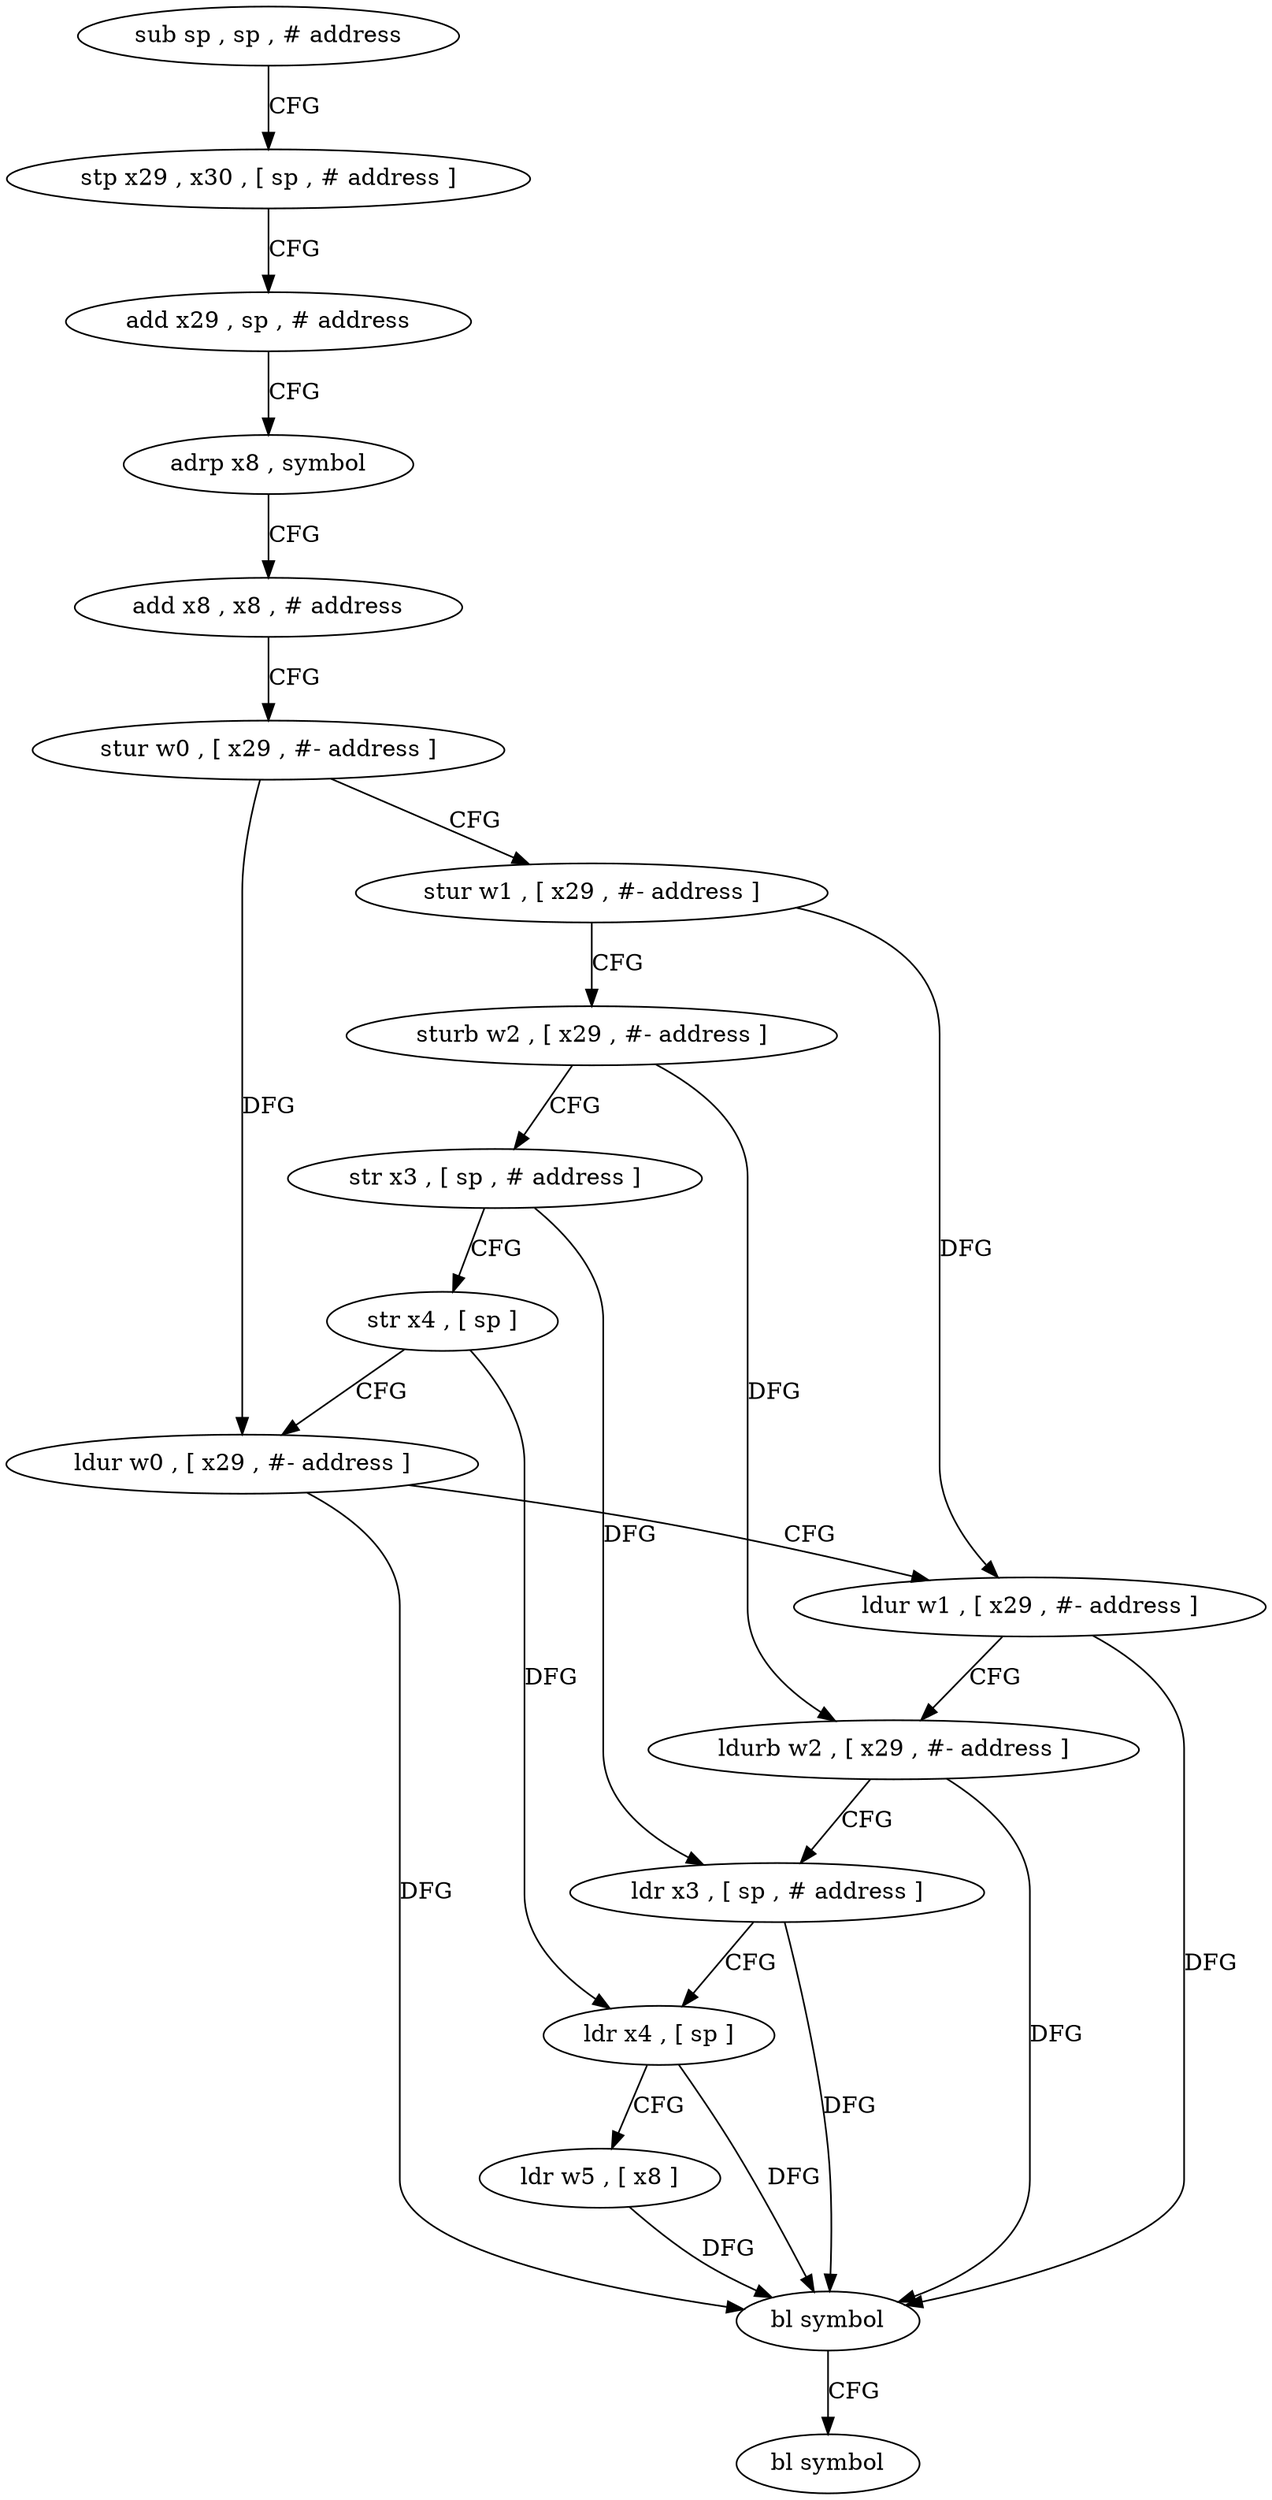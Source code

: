digraph "func" {
"4340084" [label = "sub sp , sp , # address" ]
"4340088" [label = "stp x29 , x30 , [ sp , # address ]" ]
"4340092" [label = "add x29 , sp , # address" ]
"4340096" [label = "adrp x8 , symbol" ]
"4340100" [label = "add x8 , x8 , # address" ]
"4340104" [label = "stur w0 , [ x29 , #- address ]" ]
"4340108" [label = "stur w1 , [ x29 , #- address ]" ]
"4340112" [label = "sturb w2 , [ x29 , #- address ]" ]
"4340116" [label = "str x3 , [ sp , # address ]" ]
"4340120" [label = "str x4 , [ sp ]" ]
"4340124" [label = "ldur w0 , [ x29 , #- address ]" ]
"4340128" [label = "ldur w1 , [ x29 , #- address ]" ]
"4340132" [label = "ldurb w2 , [ x29 , #- address ]" ]
"4340136" [label = "ldr x3 , [ sp , # address ]" ]
"4340140" [label = "ldr x4 , [ sp ]" ]
"4340144" [label = "ldr w5 , [ x8 ]" ]
"4340148" [label = "bl symbol" ]
"4340152" [label = "bl symbol" ]
"4340084" -> "4340088" [ label = "CFG" ]
"4340088" -> "4340092" [ label = "CFG" ]
"4340092" -> "4340096" [ label = "CFG" ]
"4340096" -> "4340100" [ label = "CFG" ]
"4340100" -> "4340104" [ label = "CFG" ]
"4340104" -> "4340108" [ label = "CFG" ]
"4340104" -> "4340124" [ label = "DFG" ]
"4340108" -> "4340112" [ label = "CFG" ]
"4340108" -> "4340128" [ label = "DFG" ]
"4340112" -> "4340116" [ label = "CFG" ]
"4340112" -> "4340132" [ label = "DFG" ]
"4340116" -> "4340120" [ label = "CFG" ]
"4340116" -> "4340136" [ label = "DFG" ]
"4340120" -> "4340124" [ label = "CFG" ]
"4340120" -> "4340140" [ label = "DFG" ]
"4340124" -> "4340128" [ label = "CFG" ]
"4340124" -> "4340148" [ label = "DFG" ]
"4340128" -> "4340132" [ label = "CFG" ]
"4340128" -> "4340148" [ label = "DFG" ]
"4340132" -> "4340136" [ label = "CFG" ]
"4340132" -> "4340148" [ label = "DFG" ]
"4340136" -> "4340140" [ label = "CFG" ]
"4340136" -> "4340148" [ label = "DFG" ]
"4340140" -> "4340144" [ label = "CFG" ]
"4340140" -> "4340148" [ label = "DFG" ]
"4340144" -> "4340148" [ label = "DFG" ]
"4340148" -> "4340152" [ label = "CFG" ]
}
